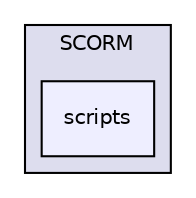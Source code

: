 digraph "/Users/rstals0/Unity Projects/SCORMTestApplication/Assets/WebPlayerTemplates/SCORM/scripts" {
  compound=true
  node [ fontsize="10", fontname="Helvetica"];
  edge [ labelfontsize="10", labelfontname="Helvetica"];
  subgraph clusterdir_a757f32199bd8f03ec26b1d0c59f3f9a {
    graph [ bgcolor="#ddddee", pencolor="black", label="SCORM" fontname="Helvetica", fontsize="10", URL="dir_a757f32199bd8f03ec26b1d0c59f3f9a.html"]
  dir_7a6efa9ebf38ed8e0b55a100fbf9df17 [shape=box, label="scripts", style="filled", fillcolor="#eeeeff", pencolor="black", URL="dir_7a6efa9ebf38ed8e0b55a100fbf9df17.html"];
  }
}
